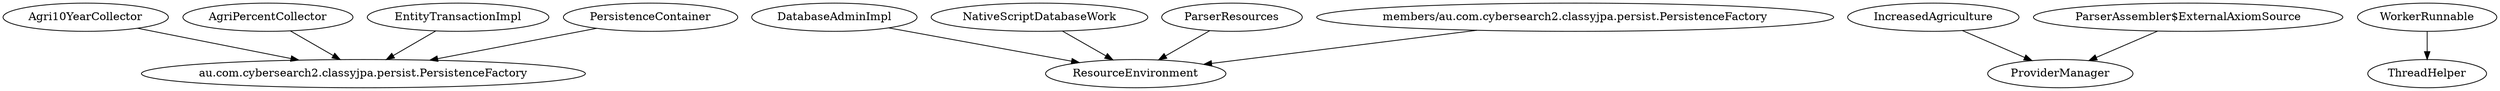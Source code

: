 digraph G1 {
  concentrate = true;
  n2 [label="au.com.cybersearch2.classyjpa.persist.PersistenceFactory"];
  Agri10YearCollector -> n2;
  AgriPercentCollector -> n2;
  DatabaseAdminImpl -> ResourceEnvironment;
  EntityTransactionImpl -> n2;
  IncreasedAgriculture -> ProviderManager;
  NativeScriptDatabaseWork -> ResourceEnvironment;
  n3 [label="ParserAssembler$ExternalAxiomSource"];
  n3 -> ProviderManager;
  ParserResources -> ResourceEnvironment;
  PersistenceContainer -> n2;
  WorkerRunnable -> ThreadHelper;
  n4 [label="members/au.com.cybersearch2.classyjpa.persist.PersistenceFactory"];
  n4 -> ResourceEnvironment;
}
